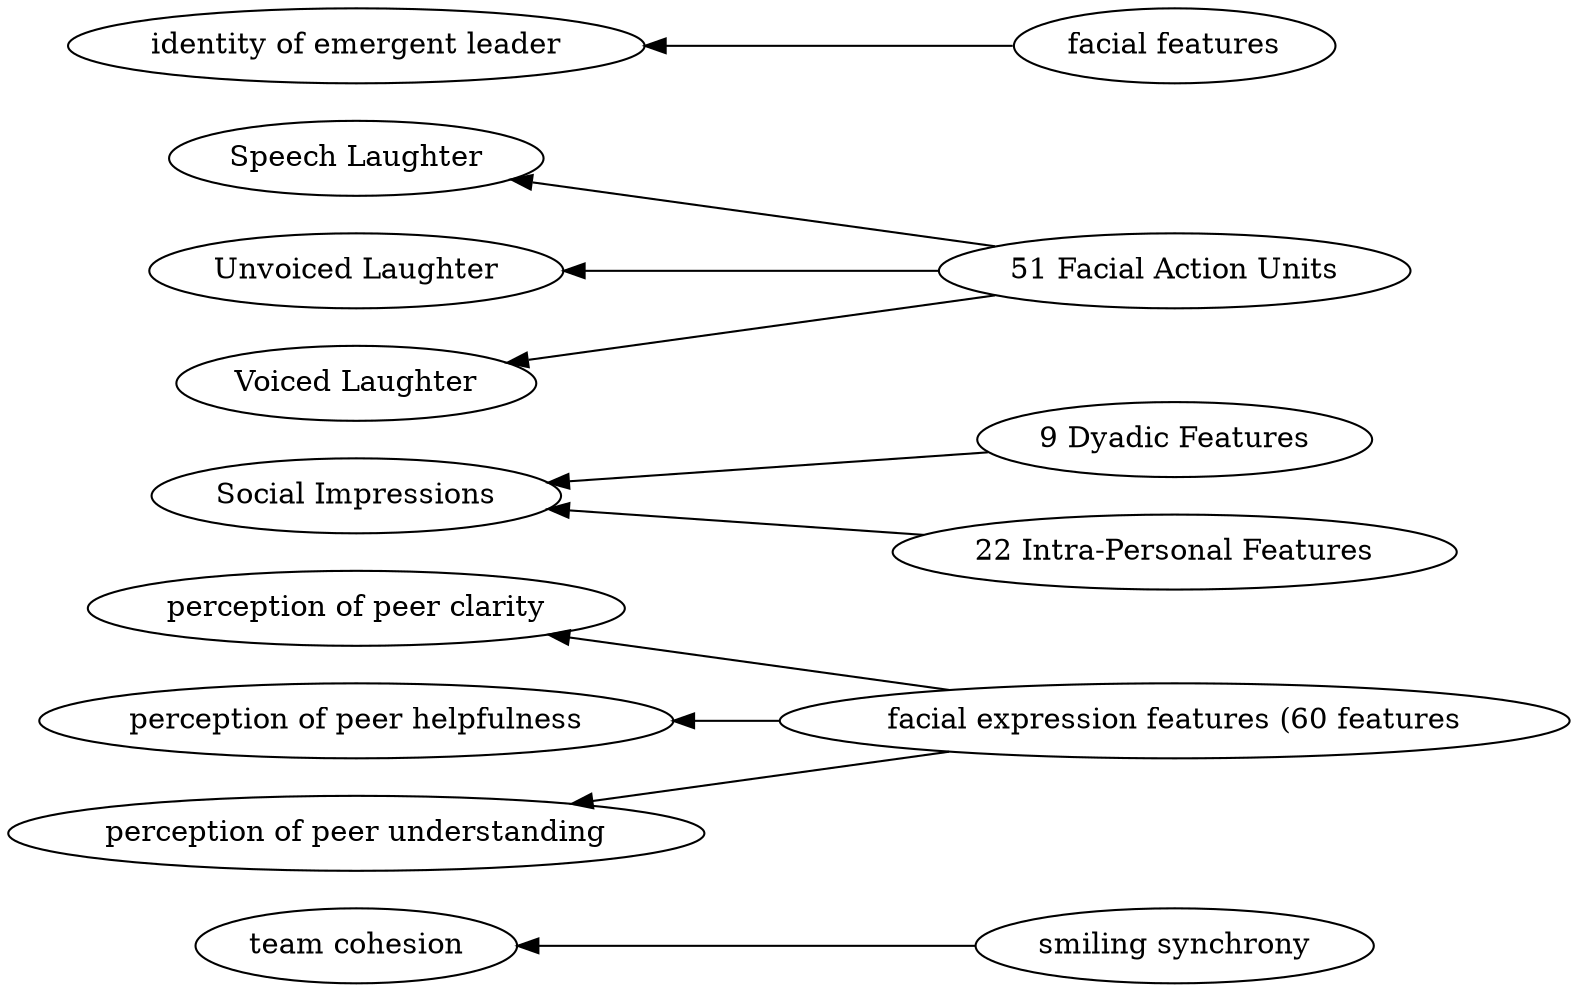 digraph Test {
	rankdir=RL
	size="15,15"
	overlap=false
	splines=true
	{rank=same; "smiling synchrony" "facial expression features (60 features" "9 Dyadic Features" "51 Facial Action Units" "facial features" "22 Intra-Personal Features";}
	{rank=same; "Social Impressions" "identity of emergent leader" "perception of peer clarity" "perception of peer helpfulness" "team cohesion" "Speech Laughter" "Unvoiced Laughter" "Voiced Laughter" "perception of peer understanding";}
	"51 Facial Action Units" [href="https://scholar.google.com/scholar?hl=en&q=Automatic%20Recognition%20of%20Affective%20Laughter%20in%20Spontaneous%20Dyadic%20Interactions%20from%20Audiovisual%20Signals"]
	"51 Facial Action Units" -> "Voiced Laughter"
	"51 Facial Action Units" [href="https://scholar.google.com/scholar?hl=en&q=Automatic%20Recognition%20of%20Affective%20Laughter%20in%20Spontaneous%20Dyadic%20Interactions%20from%20Audiovisual%20Signals"]
	"51 Facial Action Units" -> "Unvoiced Laughter"
	"51 Facial Action Units" [href="https://scholar.google.com/scholar?hl=en&q=Automatic%20Recognition%20of%20Affective%20Laughter%20in%20Spontaneous%20Dyadic%20Interactions%20from%20Audiovisual%20Signals"]
	"51 Facial Action Units" -> "Speech Laughter"
	"22 Intra-Personal Features" [href="https://scholar.google.com/scholar?hl=en&q=Personality%20classification%20and%20behaviour%20interpretation:%20An%20approach%20based%20on%20feature%20categories"]
	"22 Intra-Personal Features" -> "Social Impressions"
	"9 Dyadic Features" [href="https://scholar.google.com/scholar?hl=en&q=Personality%20classification%20and%20behaviour%20interpretation:%20An%20approach%20based%20on%20feature%20categories"]
	"9 Dyadic Features" -> "Social Impressions"
	"facial features" [href="https://scholar.google.com/scholar?hl=en&q=Real-time%20mutual%20gaze%20perception"]
	"facial features" -> "identity of emergent leader"
	"facial expression features (60 features" [href="https://scholar.google.com/scholar?hl=en&q=Multimodal%20Analysis%20of%20Vocal%20Collaborative%20Search:A%20Public%20Corpus%20and%20Results"]
	"facial expression features (60 features" -> "perception of peer helpfulness"
	"facial expression features (60 features" [href="https://scholar.google.com/scholar?hl=en&q=Multimodal%20Analysis%20of%20Vocal%20Collaborative%20Search:A%20Public%20Corpus%20and%20Results"]
	"facial expression features (60 features" -> "perception of peer understanding"
	"facial expression features (60 features" [href="https://scholar.google.com/scholar?hl=en&q=Multimodal%20Analysis%20of%20Vocal%20Collaborative%20Search:A%20Public%20Corpus%20and%20Results"]
	"facial expression features (60 features" -> "perception of peer clarity"
	"smiling synchrony" [href="https://scholar.google.com/scholar?hl=en&q=Physiological%20evidence%20of%20interpersonal%20dynamics%20in%20a%20cooperative%20production%20task"]
	"smiling synchrony" -> "team cohesion"
}
